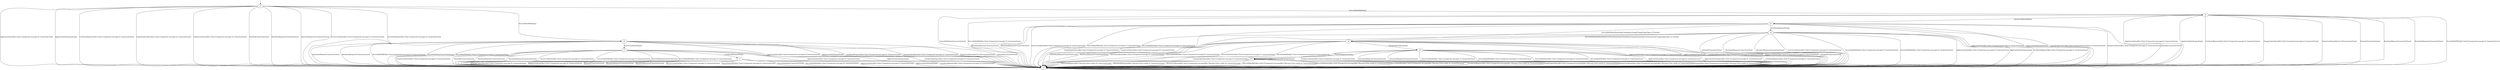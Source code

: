 digraph {
    __start0 [label="" shape="none" width="0" height="0"];
__start0 -> s3
s3
s0
s1
s2
s4
s5
s6
s7
s8
s9
s10
s3 -> s9 [label="ApplicationData/Alert Fatal (Unexpected message) & ConnectionClosed"]
s3 -> s9 [label="ApplicationDataEmpty/Empty"]
s3 -> s9 [label="CertificateRequest/Alert Fatal (Unexpected message) & ConnectionClosed"]
s3 -> s9 [label="ChangeCipherSpec/Alert Fatal (Unexpected message) & ConnectionClosed"]
s3 -> s9 [label="EmptyCertificate/Alert Fatal (Unexpected message) & ConnectionClosed"]
s3 -> s9 [label="Finished/ConnectionClosed"]
s3 -> s9 [label="HeartbeatRequest/ConnectionClosed"]
s3 -> s9 [label="HeartbeatResponse/ConnectionClosed"]
s3 -> s9 [label="ServerCertificate/Alert Fatal (Unexpected message) & ConnectionClosed"]
s3 -> s4 [label="ServerHelloDHE/Empty"]
s3 -> s9 [label="ServerHelloDone/Alert Fatal (Unexpected message) & ConnectionClosed"]
s3 -> s5 [label="ServerHelloRSA/Empty"]
s0 -> s9 [label="ApplicationData/Alert Fatal (Unexpected message) & ConnectionClosed"]
s0 -> s9 [label="ApplicationDataEmpty/Alert Fatal (Unexpected message) & ConnectionClosed"]
s0 -> s9 [label="CertificateRequest/Alert Fatal (Unexpected message) & ConnectionClosed"]
s0 -> s9 [label="ChangeCipherSpec/Alert Fatal (Unexpected message) & ConnectionClosed"]
s0 -> s9 [label="EmptyCertificate/Alert Fatal (Unexpected message) & ConnectionClosed"]
s0 -> s10 [label="Finished/ApplicationData"]
s0 -> s9 [label="HeartbeatRequest/ConnectionClosed"]
s0 -> s9 [label="HeartbeatResponse/ConnectionClosed"]
s0 -> s9 [label="ServerCertificate/Alert Fatal (Unexpected message) & ConnectionClosed"]
s0 -> s9 [label="ServerHelloDHE/Alert Fatal (Unexpected message) & ConnectionClosed"]
s0 -> s9 [label="ServerHelloDone/Alert Fatal (Unexpected message) & ConnectionClosed"]
s0 -> s9 [label="ServerHelloRSA/Alert Fatal (Unexpected message) & ConnectionClosed"]
s1 -> s9 [label="ApplicationData/Alert Fatal (Unexpected message) & ConnectionClosed"]
s1 -> s9 [label="ApplicationDataEmpty/Empty"]
s1 -> s9 [label="CertificateRequest/Alert Fatal (Unexpected message) & ConnectionClosed"]
s1 -> s9 [label="ChangeCipherSpec/Alert Fatal (Unexpected message) & ConnectionClosed"]
s1 -> s9 [label="EmptyCertificate/Alert Fatal (Unexpected message) & ConnectionClosed"]
s1 -> s9 [label="Finished/ConnectionClosed"]
s1 -> s9 [label="HeartbeatRequest/ConnectionClosed"]
s1 -> s9 [label="HeartbeatResponse/ConnectionClosed"]
s1 -> s9 [label="ServerCertificate/Alert Fatal (Unexpected message) & ConnectionClosed"]
s1 -> s9 [label="ServerHelloDHE/Alert Fatal (Unexpected message) & ConnectionClosed"]
s1 -> s9 [label="ServerHelloDone/ConnectionClosed"]
s1 -> s9 [label="ServerHelloRSA/Alert Fatal (Unexpected message) & ConnectionClosed"]
s2 -> s9 [label="ApplicationData/Alert Fatal (Unexpected message) & ConnectionClosed"]
s2 -> s9 [label="ApplicationDataEmpty/Empty"]
s2 -> s9 [label="CertificateRequest/Alert Fatal (Unexpected message) & ConnectionClosed"]
s2 -> s9 [label="ChangeCipherSpec/Alert Fatal (Unexpected message) & ConnectionClosed"]
s2 -> s9 [label="EmptyCertificate/Alert Fatal (Unexpected message) & ConnectionClosed"]
s2 -> s9 [label="Finished/ConnectionClosed"]
s2 -> s9 [label="HeartbeatRequest/ConnectionClosed"]
s2 -> s9 [label="HeartbeatResponse/ConnectionClosed"]
s2 -> s9 [label="ServerCertificate/Alert Fatal (Unexpected message) & ConnectionClosed"]
s2 -> s9 [label="ServerHelloDHE/Alert Fatal (Unexpected message) & ConnectionClosed"]
s2 -> s6 [label="ServerHelloDone/HandshakeCertificateHandshakeClientKeyExchangeHandshakeCertificateVerifyChangeCipherSpec & Finished"]
s2 -> s9 [label="ServerHelloRSA/Alert Fatal (Unexpected message) & ConnectionClosed"]
s4 -> s9 [label="ApplicationData/Alert Fatal (Unexpected message) & ConnectionClosed"]
s4 -> s9 [label="ApplicationDataEmpty/Empty"]
s4 -> s9 [label="CertificateRequest/Alert Fatal (Unexpected message) & ConnectionClosed"]
s4 -> s9 [label="ChangeCipherSpec/Alert Fatal (Unexpected message) & ConnectionClosed"]
s4 -> s9 [label="EmptyCertificate/Alerts2.s42ConnectionClosed"]
s4 -> s9 [label="Finished/ConnectionClosed"]
s4 -> s9 [label="HeartbeatRequest/ConnectionClosed"]
s4 -> s9 [label="HeartbeatResponse/ConnectionClosed"]
s4 -> s7 [label="ServerCertificate/Empty"]
s4 -> s9 [label="ServerHelloDHE/Alert Fatal (Unexpected message) & ConnectionClosed"]
s4 -> s9 [label="ServerHelloDone/ConnectionClosed"]
s4 -> s9 [label="ServerHelloRSA/Alert Fatal (Unexpected message) & ConnectionClosed"]
s5 -> s9 [label="ApplicationData/Alert Fatal (Unexpected message) & ConnectionClosed"]
s5 -> s9 [label="ApplicationDataEmpty/Empty"]
s5 -> s9 [label="CertificateRequest/Alert Fatal (Unexpected message) & ConnectionClosed"]
s5 -> s9 [label="ChangeCipherSpec/Alert Fatal (Unexpected message) & ConnectionClosed"]
s5 -> s9 [label="EmptyCertificate/Alerts2.s42ConnectionClosed"]
s5 -> s9 [label="Finished/ConnectionClosed"]
s5 -> s9 [label="HeartbeatRequest/ConnectionClosed"]
s5 -> s9 [label="HeartbeatResponse/ConnectionClosed"]
s5 -> s8 [label="ServerCertificate/Empty"]
s5 -> s9 [label="ServerHelloDHE/Alert Fatal (Unexpected message) & ConnectionClosed"]
s5 -> s9 [label="ServerHelloDone/ConnectionClosed"]
s5 -> s9 [label="ServerHelloRSA/Alert Fatal (Unexpected message) & ConnectionClosed"]
s6 -> s9 [label="ApplicationData/Alert Fatal (Unexpected message) & ConnectionClosed"]
s6 -> s9 [label="ApplicationDataEmpty/Empty"]
s6 -> s9 [label="CertificateRequest/Alert Fatal (Unexpected message) & ConnectionClosed"]
s6 -> s0 [label="ChangeCipherSpec/Empty"]
s6 -> s9 [label="EmptyCertificate/Alert Fatal (Unexpected message) & ConnectionClosed"]
s6 -> s9 [label="Finished/ConnectionClosed"]
s6 -> s9 [label="HeartbeatRequest/ConnectionClosed"]
s6 -> s9 [label="HeartbeatResponse/ConnectionClosed"]
s6 -> s9 [label="ServerCertificate/Alert Fatal (Unexpected message) & ConnectionClosed"]
s6 -> s9 [label="ServerHelloDHE/Alert Fatal (Unexpected message) & ConnectionClosed"]
s6 -> s9 [label="ServerHelloDone/Alert Fatal (Unexpected message) & ConnectionClosed"]
s6 -> s9 [label="ServerHelloRSA/Alert Fatal (Unexpected message) & ConnectionClosed"]
s7 -> s9 [label="ApplicationData/Alert Fatal (Unexpected message) & ConnectionClosed"]
s7 -> s9 [label="ApplicationDataEmpty/Empty"]
s7 -> s1 [label="CertificateRequest/Empty"]
s7 -> s9 [label="ChangeCipherSpec/Alert Fatal (Unexpected message) & ConnectionClosed"]
s7 -> s9 [label="EmptyCertificate/Alert Fatal (Unexpected message) & ConnectionClosed"]
s7 -> s9 [label="Finished/ConnectionClosed"]
s7 -> s9 [label="HeartbeatRequest/ConnectionClosed"]
s7 -> s9 [label="HeartbeatResponse/ConnectionClosed"]
s7 -> s9 [label="ServerCertificate/Alert Fatal (Unexpected message) & ConnectionClosed"]
s7 -> s9 [label="ServerHelloDHE/Alert Fatal (Unexpected message) & ConnectionClosed"]
s7 -> s9 [label="ServerHelloDone/ConnectionClosed"]
s7 -> s9 [label="ServerHelloRSA/Alert Fatal (Unexpected message) & ConnectionClosed"]
s8 -> s9 [label="ApplicationData/Alert Fatal (Unexpected message) & ConnectionClosed"]
s8 -> s9 [label="ApplicationDataEmpty/Empty"]
s8 -> s2 [label="CertificateRequest/Empty"]
s8 -> s9 [label="ChangeCipherSpec/Alert Fatal (Unexpected message) & ConnectionClosed"]
s8 -> s9 [label="EmptyCertificate/Alert Fatal (Unexpected message) & ConnectionClosed"]
s8 -> s9 [label="Finished/ConnectionClosed"]
s8 -> s9 [label="HeartbeatRequest/ConnectionClosed"]
s8 -> s9 [label="HeartbeatResponse/ConnectionClosed"]
s8 -> s9 [label="ServerCertificate/Alert Fatal (Unexpected message) & ConnectionClosed"]
s8 -> s9 [label="ServerHelloDHE/Alert Fatal (Unexpected message) & ConnectionClosed"]
s8 -> s6 [label="ServerHelloDone/HandshakeClientKeyExchangeChangeCipherSpec & Finished"]
s8 -> s9 [label="ServerHelloRSA/Alert Fatal (Unexpected message) & ConnectionClosed"]
s9 -> s9 [label="ApplicationData/ConnectionClosed"]
s9 -> s9 [label="ApplicationDataEmpty/ConnectionClosed"]
s9 -> s9 [label="CertificateRequest/ConnectionClosed"]
s9 -> s9 [label="ChangeCipherSpec/ConnectionClosed"]
s9 -> s9 [label="EmptyCertificate/ConnectionClosed"]
s9 -> s9 [label="Finished/ConnectionClosed"]
s9 -> s9 [label="HeartbeatRequest/ConnectionClosed"]
s9 -> s9 [label="HeartbeatResponse/ConnectionClosed"]
s9 -> s9 [label="ServerCertificate/ConnectionClosed"]
s9 -> s9 [label="ServerHelloDHE/ConnectionClosed"]
s9 -> s9 [label="ServerHelloDone/ConnectionClosed"]
s9 -> s9 [label="ServerHelloRSA/ConnectionClosed"]
s10 -> s10 [label="ApplicationData/Empty"]
s10 -> s10 [label="ApplicationDataEmpty/Empty"]
s10 -> s9 [label="CertificateRequest/Alert Fatal (Unexpected message)Alert Warning (Close notify) & ConnectionClosed"]
s10 -> s9 [label="ChangeCipherSpec/Alert Fatal (Unexpected message)Alert Warning (Close notify) & ConnectionClosed"]
s10 -> s9 [label="EmptyCertificate/Alert Fatal (Unexpected message)Alert Warning (Close notify) & ConnectionClosed"]
s10 -> s9 [label="Finished/Alert Fatal (Unexpected message)Alert Warning (Close notify) & ConnectionClosed"]
s10 -> s9 [label="HeartbeatRequest/Alert Warning (Close notify) & ConnectionClosed"]
s10 -> s9 [label="HeartbeatResponse/Alert Warning (Close notify) & ConnectionClosed"]
s10 -> s9 [label="ServerCertificate/Alert Fatal (Unexpected message)Alert Warning (Close notify) & ConnectionClosed"]
s10 -> s9 [label="ServerHelloDHE/Alert Fatal (Unexpected message)Alert Warning (Close notify) & ConnectionClosed"]
s10 -> s9 [label="ServerHelloDone/Alert Fatal (Unexpected message)Alert Warning (Close notify) & ConnectionClosed"]
s10 -> s9 [label="ServerHelloRSA/Alert Fatal (Unexpected message)Alert Warning (Close notify) & ConnectionClosed"]
}
